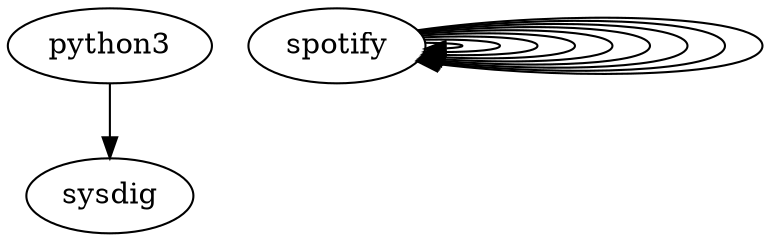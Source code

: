digraph {
	python3 -> sysdig
	spotify -> spotify
	spotify -> spotify
	spotify -> spotify
	spotify -> spotify
	spotify -> spotify
	spotify -> spotify
	spotify -> spotify
	spotify -> spotify
	spotify -> spotify
}
